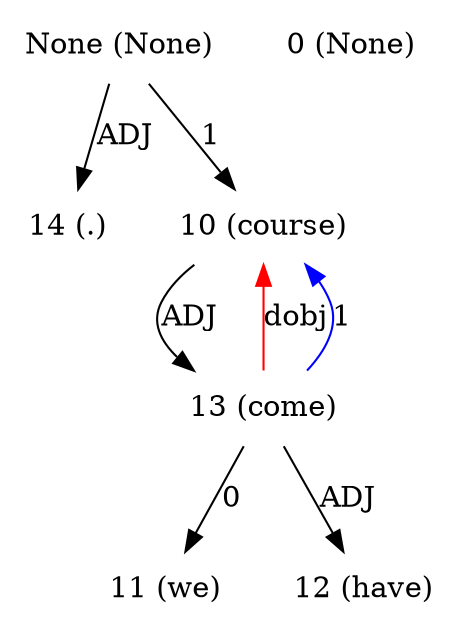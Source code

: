 digraph G{
edge [dir=forward]
node [shape=plaintext]

None [label="None (None)"]
None -> 14 [label="ADJ"]
None [label="None (None)"]
None -> 10 [label="1"]
0 [label="0 (None)"]
10 [label="10 (course)"]
10 -> 13 [label="ADJ"]
13 -> 10 [label="dobj", color="red"]
11 [label="11 (we)"]
12 [label="12 (have)"]
13 [label="13 (come)"]
13 -> 10 [label="1", color="blue"]
13 -> 11 [label="0"]
13 -> 12 [label="ADJ"]
14 [label="14 (.)"]
}
